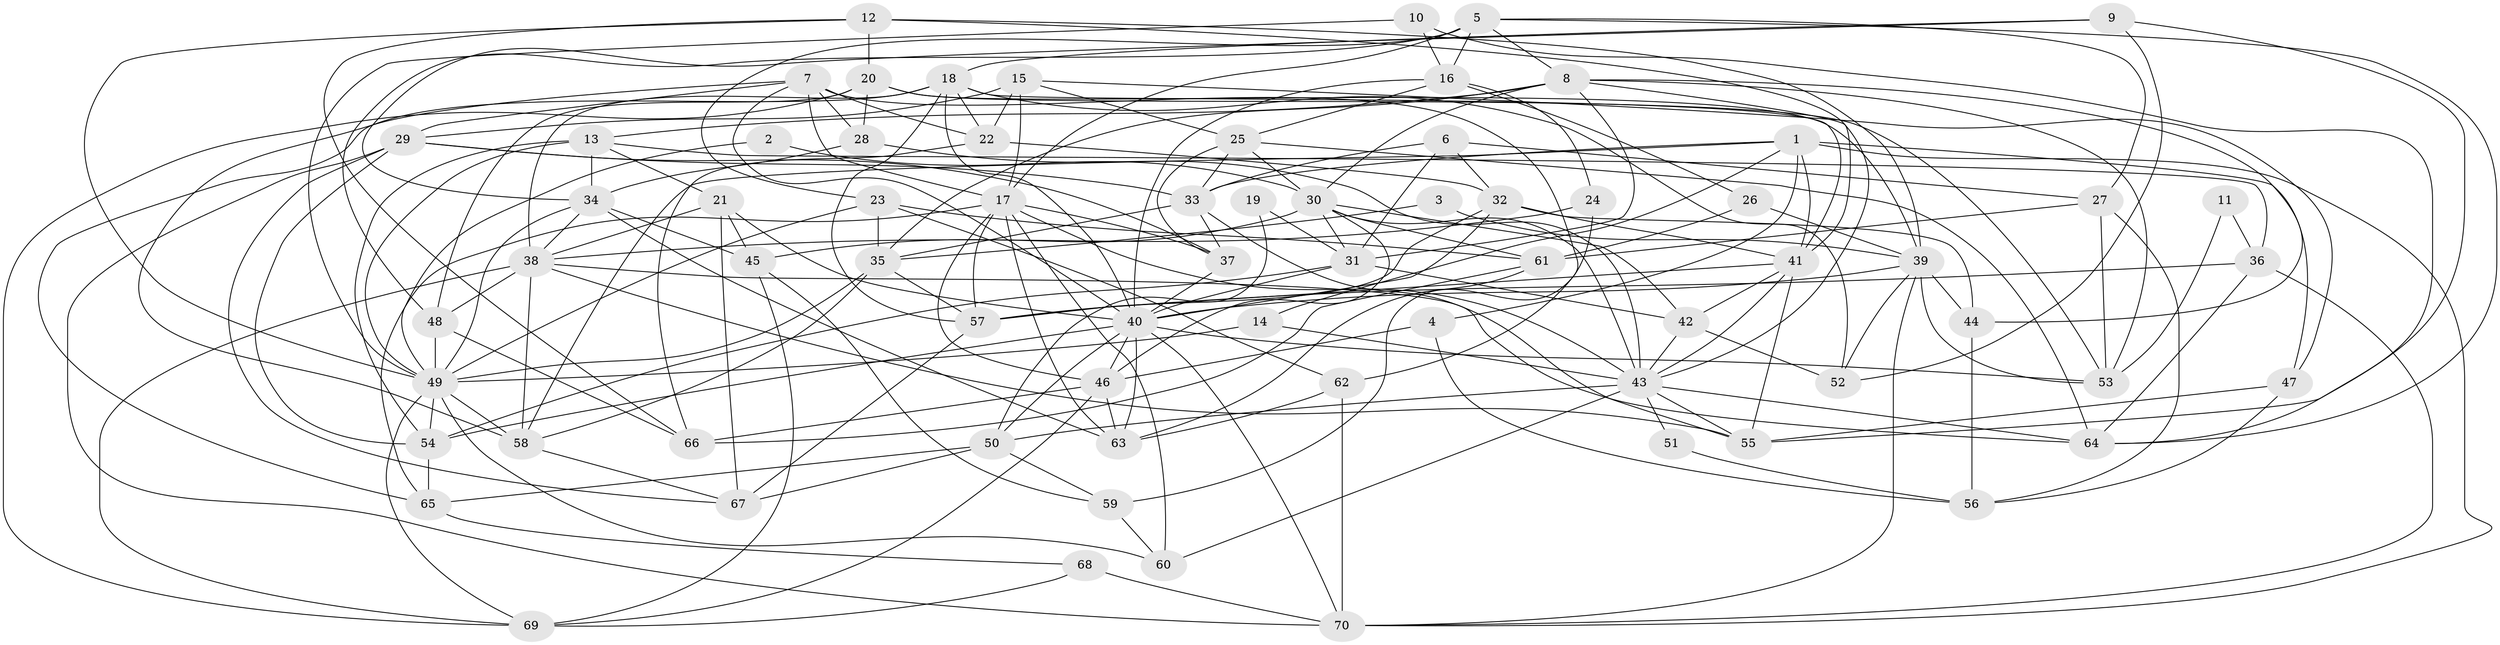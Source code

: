 // original degree distribution, {4: 0.3142857142857143, 7: 0.02857142857142857, 3: 0.2571428571428571, 5: 0.17142857142857143, 2: 0.11428571428571428, 6: 0.11428571428571428}
// Generated by graph-tools (version 1.1) at 2025/50/03/09/25 03:50:07]
// undirected, 70 vertices, 200 edges
graph export_dot {
graph [start="1"]
  node [color=gray90,style=filled];
  1;
  2;
  3;
  4;
  5;
  6;
  7;
  8;
  9;
  10;
  11;
  12;
  13;
  14;
  15;
  16;
  17;
  18;
  19;
  20;
  21;
  22;
  23;
  24;
  25;
  26;
  27;
  28;
  29;
  30;
  31;
  32;
  33;
  34;
  35;
  36;
  37;
  38;
  39;
  40;
  41;
  42;
  43;
  44;
  45;
  46;
  47;
  48;
  49;
  50;
  51;
  52;
  53;
  54;
  55;
  56;
  57;
  58;
  59;
  60;
  61;
  62;
  63;
  64;
  65;
  66;
  67;
  68;
  69;
  70;
  1 -- 4 [weight=1.0];
  1 -- 14 [weight=1.0];
  1 -- 33 [weight=1.0];
  1 -- 41 [weight=1.0];
  1 -- 47 [weight=1.0];
  1 -- 58 [weight=1.0];
  1 -- 70 [weight=1.0];
  2 -- 30 [weight=1.0];
  2 -- 49 [weight=1.0];
  3 -- 35 [weight=1.0];
  3 -- 39 [weight=1.0];
  4 -- 46 [weight=1.0];
  4 -- 56 [weight=1.0];
  5 -- 8 [weight=1.0];
  5 -- 16 [weight=1.0];
  5 -- 17 [weight=1.0];
  5 -- 23 [weight=1.0];
  5 -- 27 [weight=1.0];
  5 -- 48 [weight=1.0];
  5 -- 64 [weight=1.0];
  6 -- 27 [weight=1.0];
  6 -- 31 [weight=1.0];
  6 -- 32 [weight=1.0];
  6 -- 33 [weight=1.0];
  7 -- 17 [weight=1.0];
  7 -- 22 [weight=1.0];
  7 -- 28 [weight=1.0];
  7 -- 29 [weight=1.0];
  7 -- 40 [weight=1.0];
  7 -- 58 [weight=1.0];
  7 -- 59 [weight=1.0];
  8 -- 13 [weight=1.0];
  8 -- 30 [weight=1.0];
  8 -- 31 [weight=1.0];
  8 -- 35 [weight=1.0];
  8 -- 43 [weight=1.0];
  8 -- 44 [weight=1.0];
  8 -- 53 [weight=1.0];
  9 -- 18 [weight=1.0];
  9 -- 34 [weight=1.0];
  9 -- 52 [weight=1.0];
  9 -- 55 [weight=1.0];
  10 -- 16 [weight=1.0];
  10 -- 49 [weight=1.0];
  10 -- 64 [weight=1.0];
  11 -- 36 [weight=1.0];
  11 -- 53 [weight=1.0];
  12 -- 20 [weight=1.0];
  12 -- 39 [weight=1.0];
  12 -- 41 [weight=1.0];
  12 -- 49 [weight=1.0];
  12 -- 66 [weight=1.0];
  13 -- 21 [weight=1.0];
  13 -- 34 [weight=1.0];
  13 -- 36 [weight=1.0];
  13 -- 49 [weight=1.0];
  13 -- 54 [weight=1.0];
  14 -- 43 [weight=1.0];
  14 -- 49 [weight=1.0];
  15 -- 17 [weight=1.0];
  15 -- 22 [weight=1.0];
  15 -- 25 [weight=1.0];
  15 -- 29 [weight=1.0];
  15 -- 47 [weight=1.0];
  16 -- 24 [weight=1.0];
  16 -- 25 [weight=1.0];
  16 -- 26 [weight=1.0];
  16 -- 40 [weight=1.0];
  17 -- 37 [weight=1.0];
  17 -- 43 [weight=1.0];
  17 -- 46 [weight=1.0];
  17 -- 57 [weight=1.0];
  17 -- 60 [weight=1.0];
  17 -- 63 [weight=1.0];
  17 -- 65 [weight=1.0];
  18 -- 22 [weight=1.0];
  18 -- 38 [weight=1.0];
  18 -- 40 [weight=1.0];
  18 -- 41 [weight=1.0];
  18 -- 52 [weight=1.0];
  18 -- 57 [weight=1.0];
  18 -- 65 [weight=1.0];
  19 -- 31 [weight=1.0];
  19 -- 50 [weight=1.0];
  20 -- 28 [weight=1.0];
  20 -- 39 [weight=1.0];
  20 -- 48 [weight=1.0];
  20 -- 53 [weight=1.0];
  20 -- 69 [weight=1.0];
  21 -- 38 [weight=1.0];
  21 -- 40 [weight=1.0];
  21 -- 45 [weight=1.0];
  21 -- 67 [weight=1.0];
  22 -- 32 [weight=1.0];
  22 -- 66 [weight=1.0];
  23 -- 35 [weight=1.0];
  23 -- 49 [weight=1.0];
  23 -- 61 [weight=1.0];
  23 -- 62 [weight=1.0];
  24 -- 38 [weight=1.0];
  24 -- 62 [weight=1.0];
  25 -- 30 [weight=1.0];
  25 -- 33 [weight=1.0];
  25 -- 37 [weight=1.0];
  25 -- 64 [weight=1.0];
  26 -- 39 [weight=1.0];
  26 -- 61 [weight=1.0];
  27 -- 53 [weight=1.0];
  27 -- 56 [weight=1.0];
  27 -- 61 [weight=1.0];
  28 -- 34 [weight=1.0];
  28 -- 43 [weight=2.0];
  29 -- 33 [weight=1.0];
  29 -- 37 [weight=1.0];
  29 -- 54 [weight=1.0];
  29 -- 67 [weight=1.0];
  29 -- 70 [weight=1.0];
  30 -- 31 [weight=1.0];
  30 -- 42 [weight=1.0];
  30 -- 43 [weight=1.0];
  30 -- 45 [weight=1.0];
  30 -- 46 [weight=1.0];
  30 -- 61 [weight=1.0];
  31 -- 40 [weight=1.0];
  31 -- 42 [weight=1.0];
  31 -- 54 [weight=1.0];
  32 -- 40 [weight=1.0];
  32 -- 41 [weight=1.0];
  32 -- 44 [weight=1.0];
  32 -- 57 [weight=1.0];
  33 -- 35 [weight=1.0];
  33 -- 37 [weight=1.0];
  33 -- 55 [weight=1.0];
  34 -- 38 [weight=1.0];
  34 -- 45 [weight=1.0];
  34 -- 49 [weight=1.0];
  34 -- 63 [weight=1.0];
  35 -- 49 [weight=1.0];
  35 -- 57 [weight=1.0];
  35 -- 58 [weight=1.0];
  36 -- 57 [weight=1.0];
  36 -- 64 [weight=1.0];
  36 -- 70 [weight=1.0];
  37 -- 40 [weight=1.0];
  38 -- 48 [weight=1.0];
  38 -- 55 [weight=1.0];
  38 -- 58 [weight=1.0];
  38 -- 64 [weight=1.0];
  38 -- 69 [weight=1.0];
  39 -- 40 [weight=1.0];
  39 -- 44 [weight=1.0];
  39 -- 52 [weight=1.0];
  39 -- 53 [weight=1.0];
  39 -- 70 [weight=1.0];
  40 -- 46 [weight=1.0];
  40 -- 50 [weight=1.0];
  40 -- 53 [weight=1.0];
  40 -- 54 [weight=1.0];
  40 -- 63 [weight=1.0];
  40 -- 70 [weight=1.0];
  41 -- 42 [weight=1.0];
  41 -- 43 [weight=1.0];
  41 -- 55 [weight=1.0];
  41 -- 57 [weight=1.0];
  42 -- 43 [weight=1.0];
  42 -- 52 [weight=1.0];
  43 -- 50 [weight=1.0];
  43 -- 51 [weight=1.0];
  43 -- 55 [weight=1.0];
  43 -- 60 [weight=1.0];
  43 -- 64 [weight=1.0];
  44 -- 56 [weight=1.0];
  45 -- 59 [weight=1.0];
  45 -- 69 [weight=1.0];
  46 -- 63 [weight=1.0];
  46 -- 66 [weight=1.0];
  46 -- 69 [weight=1.0];
  47 -- 55 [weight=1.0];
  47 -- 56 [weight=1.0];
  48 -- 49 [weight=1.0];
  48 -- 66 [weight=1.0];
  49 -- 54 [weight=1.0];
  49 -- 58 [weight=2.0];
  49 -- 60 [weight=1.0];
  49 -- 69 [weight=1.0];
  50 -- 59 [weight=1.0];
  50 -- 65 [weight=1.0];
  50 -- 67 [weight=1.0];
  51 -- 56 [weight=1.0];
  54 -- 65 [weight=1.0];
  57 -- 67 [weight=1.0];
  58 -- 67 [weight=1.0];
  59 -- 60 [weight=1.0];
  61 -- 63 [weight=1.0];
  61 -- 66 [weight=1.0];
  62 -- 63 [weight=1.0];
  62 -- 70 [weight=1.0];
  65 -- 68 [weight=1.0];
  68 -- 69 [weight=1.0];
  68 -- 70 [weight=1.0];
}
